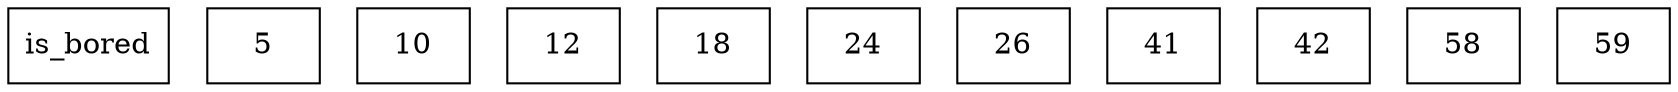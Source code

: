 digraph {
    node [shape=box];
    "is_bored";
    "5";
    "10";
    "12";
    "18";
    "24";
    "26";
    "41";
    "42";
    "58";
    "59";
}